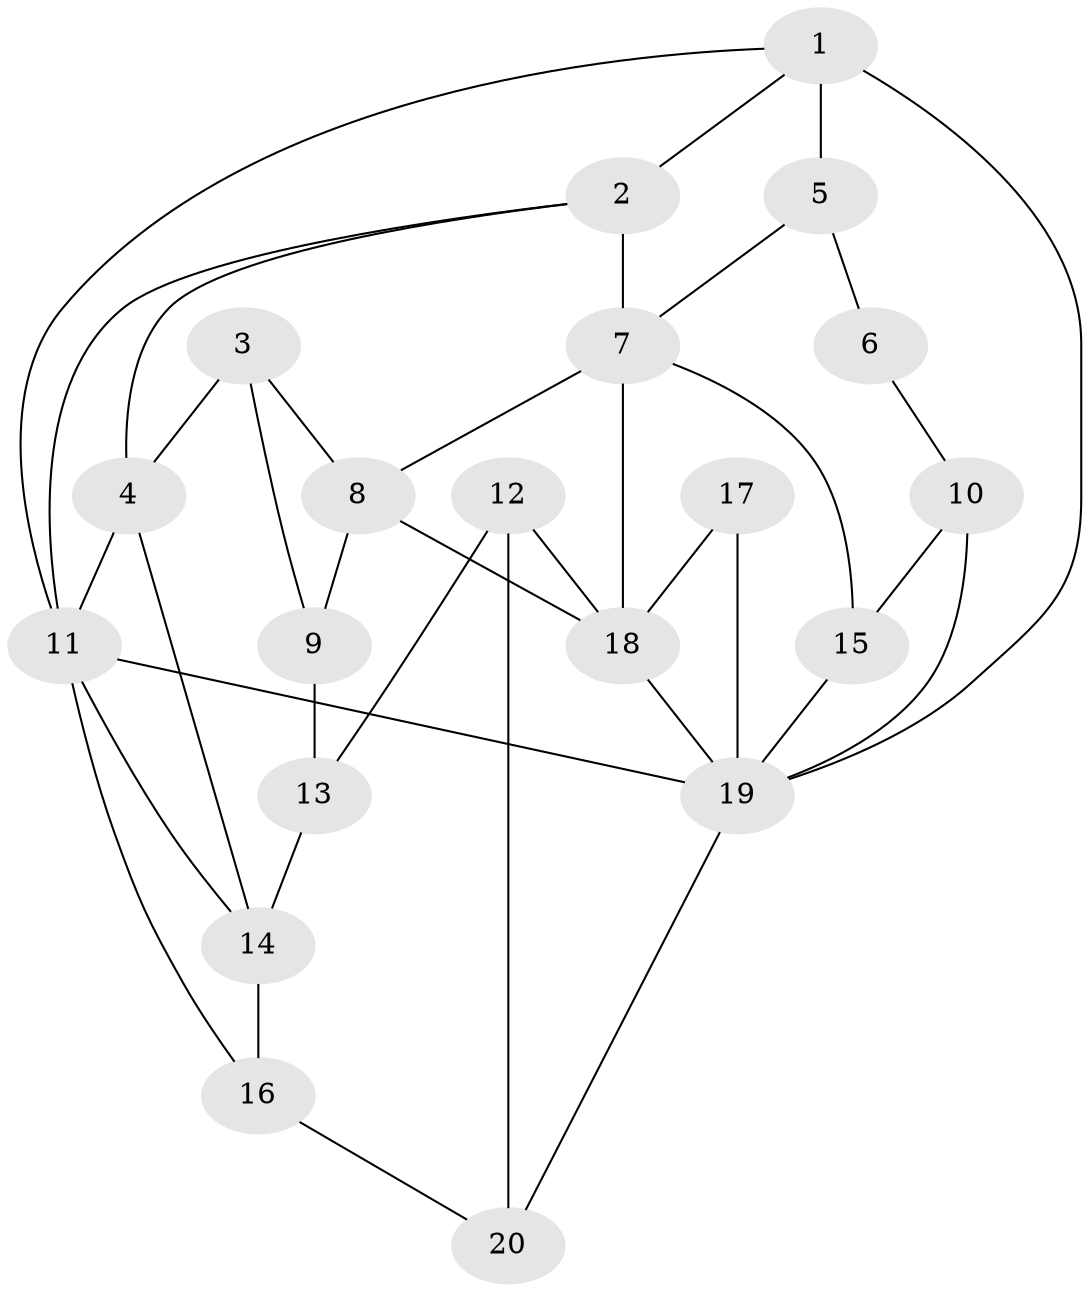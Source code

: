 // original degree distribution, {3: 0.04838709677419355, 6: 0.27419354838709675, 5: 0.4032258064516129, 4: 0.27419354838709675}
// Generated by graph-tools (version 1.1) at 2025/38/03/04/25 23:38:21]
// undirected, 20 vertices, 37 edges
graph export_dot {
  node [color=gray90,style=filled];
  1;
  2;
  3;
  4;
  5;
  6;
  7;
  8;
  9;
  10;
  11;
  12;
  13;
  14;
  15;
  16;
  17;
  18;
  19;
  20;
  1 -- 2 [weight=1.0];
  1 -- 5 [weight=2.0];
  1 -- 11 [weight=1.0];
  1 -- 19 [weight=1.0];
  2 -- 4 [weight=1.0];
  2 -- 7 [weight=2.0];
  2 -- 11 [weight=1.0];
  3 -- 4 [weight=2.0];
  3 -- 8 [weight=1.0];
  3 -- 9 [weight=1.0];
  4 -- 11 [weight=1.0];
  4 -- 14 [weight=1.0];
  5 -- 6 [weight=2.0];
  5 -- 7 [weight=1.0];
  6 -- 10 [weight=2.0];
  7 -- 8 [weight=1.0];
  7 -- 15 [weight=1.0];
  7 -- 18 [weight=1.0];
  8 -- 9 [weight=2.0];
  8 -- 18 [weight=1.0];
  9 -- 13 [weight=2.0];
  10 -- 15 [weight=1.0];
  10 -- 19 [weight=1.0];
  11 -- 14 [weight=1.0];
  11 -- 16 [weight=1.0];
  11 -- 19 [weight=1.0];
  12 -- 13 [weight=2.0];
  12 -- 18 [weight=1.0];
  12 -- 20 [weight=1.0];
  13 -- 14 [weight=2.0];
  14 -- 16 [weight=1.0];
  15 -- 19 [weight=1.0];
  16 -- 20 [weight=1.0];
  17 -- 18 [weight=2.0];
  17 -- 19 [weight=1.0];
  18 -- 19 [weight=1.0];
  19 -- 20 [weight=1.0];
}
